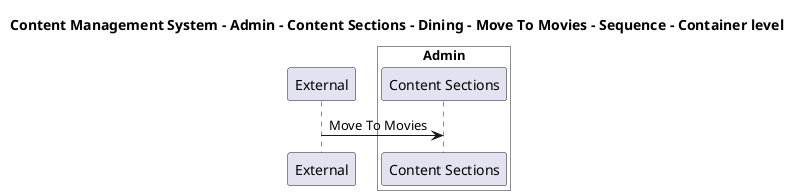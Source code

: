 @startuml

title Content Management System - Admin - Content Sections - Dining - Move To Movies - Sequence - Container level

participant "External" as C4InterFlow.SoftwareSystems.ExternalSystem

box "Admin" #White
    participant "Content Sections" as ContentManagementSystem.SoftwareSystems.Admin.Containers.ContentSections
end box


C4InterFlow.SoftwareSystems.ExternalSystem -> ContentManagementSystem.SoftwareSystems.Admin.Containers.ContentSections : Move To Movies


@enduml
